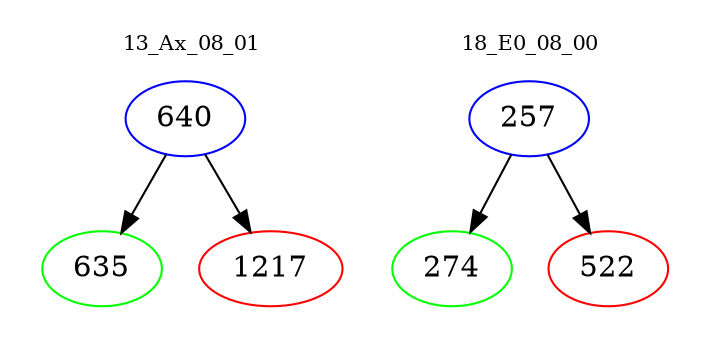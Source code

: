 digraph{
subgraph cluster_0 {
color = white
label = "13_Ax_08_01";
fontsize=10;
T0_640 [label="640", color="blue"]
T0_640 -> T0_635 [color="black"]
T0_635 [label="635", color="green"]
T0_640 -> T0_1217 [color="black"]
T0_1217 [label="1217", color="red"]
}
subgraph cluster_1 {
color = white
label = "18_E0_08_00";
fontsize=10;
T1_257 [label="257", color="blue"]
T1_257 -> T1_274 [color="black"]
T1_274 [label="274", color="green"]
T1_257 -> T1_522 [color="black"]
T1_522 [label="522", color="red"]
}
}
